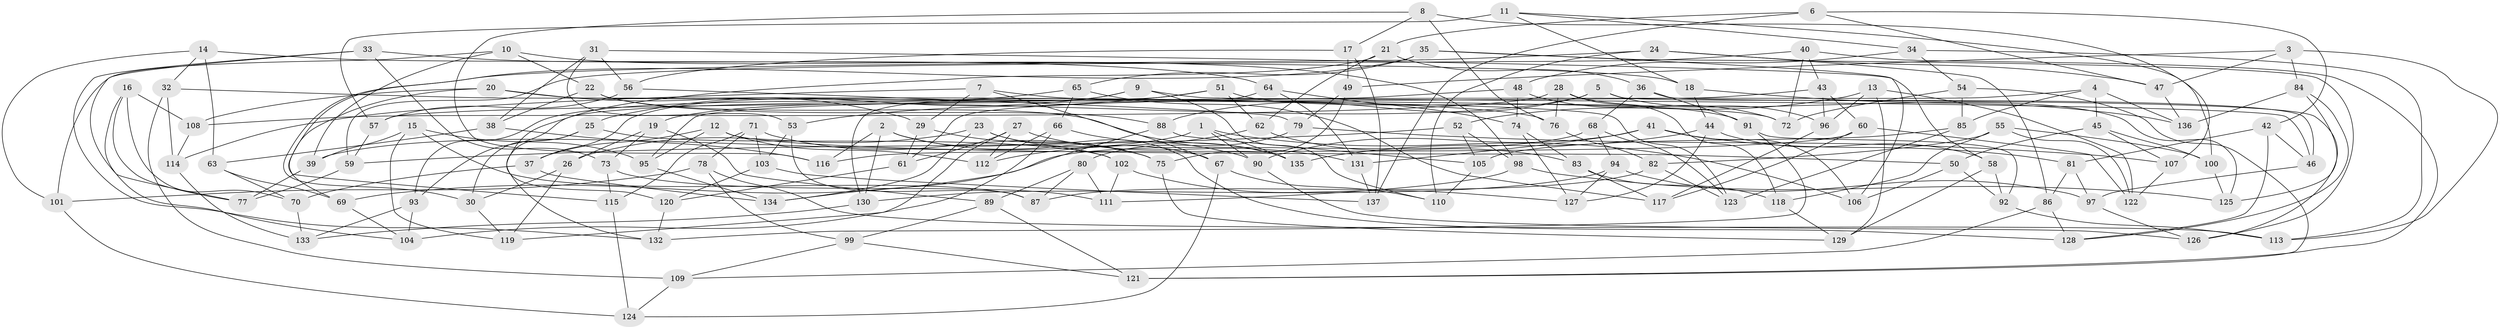 // Generated by graph-tools (version 1.1) at 2025/11/02/27/25 16:11:46]
// undirected, 137 vertices, 274 edges
graph export_dot {
graph [start="1"]
  node [color=gray90,style=filled];
  1;
  2;
  3;
  4;
  5;
  6;
  7;
  8;
  9;
  10;
  11;
  12;
  13;
  14;
  15;
  16;
  17;
  18;
  19;
  20;
  21;
  22;
  23;
  24;
  25;
  26;
  27;
  28;
  29;
  30;
  31;
  32;
  33;
  34;
  35;
  36;
  37;
  38;
  39;
  40;
  41;
  42;
  43;
  44;
  45;
  46;
  47;
  48;
  49;
  50;
  51;
  52;
  53;
  54;
  55;
  56;
  57;
  58;
  59;
  60;
  61;
  62;
  63;
  64;
  65;
  66;
  67;
  68;
  69;
  70;
  71;
  72;
  73;
  74;
  75;
  76;
  77;
  78;
  79;
  80;
  81;
  82;
  83;
  84;
  85;
  86;
  87;
  88;
  89;
  90;
  91;
  92;
  93;
  94;
  95;
  96;
  97;
  98;
  99;
  100;
  101;
  102;
  103;
  104;
  105;
  106;
  107;
  108;
  109;
  110;
  111;
  112;
  113;
  114;
  115;
  116;
  117;
  118;
  119;
  120;
  121;
  122;
  123;
  124;
  125;
  126;
  127;
  128;
  129;
  130;
  131;
  132;
  133;
  134;
  135;
  136;
  137;
  1 -- 39;
  1 -- 106;
  1 -- 90;
  1 -- 135;
  2 -- 102;
  2 -- 116;
  2 -- 130;
  2 -- 90;
  3 -- 84;
  3 -- 47;
  3 -- 113;
  3 -- 49;
  4 -- 95;
  4 -- 136;
  4 -- 85;
  4 -- 45;
  5 -- 46;
  5 -- 96;
  5 -- 19;
  5 -- 88;
  6 -- 137;
  6 -- 47;
  6 -- 42;
  6 -- 21;
  7 -- 72;
  7 -- 29;
  7 -- 114;
  7 -- 67;
  8 -- 100;
  8 -- 76;
  8 -- 116;
  8 -- 17;
  9 -- 110;
  9 -- 25;
  9 -- 37;
  9 -- 46;
  10 -- 98;
  10 -- 101;
  10 -- 39;
  10 -- 22;
  11 -- 57;
  11 -- 107;
  11 -- 34;
  11 -- 18;
  12 -- 37;
  12 -- 95;
  12 -- 112;
  12 -- 50;
  13 -- 122;
  13 -- 52;
  13 -- 96;
  13 -- 129;
  14 -- 18;
  14 -- 32;
  14 -- 63;
  14 -- 101;
  15 -- 87;
  15 -- 39;
  15 -- 119;
  15 -- 95;
  16 -- 77;
  16 -- 104;
  16 -- 108;
  16 -- 70;
  17 -- 49;
  17 -- 56;
  17 -- 137;
  18 -- 44;
  18 -- 136;
  19 -- 26;
  19 -- 73;
  19 -- 89;
  20 -- 69;
  20 -- 108;
  20 -- 29;
  20 -- 123;
  21 -- 120;
  21 -- 36;
  21 -- 62;
  22 -- 88;
  22 -- 38;
  22 -- 135;
  23 -- 67;
  23 -- 134;
  23 -- 128;
  23 -- 26;
  24 -- 47;
  24 -- 30;
  24 -- 110;
  24 -- 86;
  25 -- 30;
  25 -- 132;
  25 -- 102;
  26 -- 119;
  26 -- 30;
  27 -- 112;
  27 -- 61;
  27 -- 119;
  27 -- 131;
  28 -- 118;
  28 -- 76;
  28 -- 125;
  28 -- 108;
  29 -- 61;
  29 -- 75;
  30 -- 119;
  31 -- 38;
  31 -- 56;
  31 -- 53;
  31 -- 58;
  32 -- 114;
  32 -- 109;
  32 -- 76;
  33 -- 132;
  33 -- 64;
  33 -- 73;
  33 -- 77;
  34 -- 113;
  34 -- 48;
  34 -- 54;
  35 -- 106;
  35 -- 115;
  35 -- 65;
  35 -- 126;
  36 -- 91;
  36 -- 68;
  36 -- 126;
  37 -- 134;
  37 -- 70;
  38 -- 116;
  38 -- 63;
  39 -- 77;
  40 -- 59;
  40 -- 121;
  40 -- 43;
  40 -- 72;
  41 -- 81;
  41 -- 90;
  41 -- 106;
  41 -- 131;
  42 -- 46;
  42 -- 128;
  42 -- 81;
  43 -- 60;
  43 -- 57;
  43 -- 96;
  44 -- 135;
  44 -- 127;
  44 -- 58;
  45 -- 107;
  45 -- 50;
  45 -- 100;
  46 -- 97;
  47 -- 136;
  48 -- 61;
  48 -- 74;
  48 -- 72;
  49 -- 75;
  49 -- 79;
  50 -- 106;
  50 -- 92;
  51 -- 62;
  51 -- 93;
  51 -- 53;
  51 -- 91;
  52 -- 59;
  52 -- 98;
  52 -- 105;
  53 -- 103;
  53 -- 87;
  54 -- 72;
  54 -- 121;
  54 -- 85;
  55 -- 118;
  55 -- 122;
  55 -- 100;
  55 -- 82;
  56 -- 57;
  56 -- 79;
  57 -- 59;
  58 -- 92;
  58 -- 129;
  59 -- 77;
  60 -- 122;
  60 -- 116;
  60 -- 117;
  61 -- 120;
  62 -- 112;
  62 -- 83;
  63 -- 69;
  63 -- 70;
  64 -- 131;
  64 -- 130;
  64 -- 74;
  65 -- 93;
  65 -- 117;
  65 -- 66;
  66 -- 112;
  66 -- 104;
  66 -- 135;
  67 -- 110;
  67 -- 124;
  68 -- 69;
  68 -- 94;
  68 -- 123;
  69 -- 104;
  70 -- 133;
  71 -- 103;
  71 -- 78;
  71 -- 75;
  71 -- 115;
  73 -- 111;
  73 -- 115;
  74 -- 83;
  74 -- 127;
  75 -- 129;
  76 -- 82;
  78 -- 101;
  78 -- 113;
  78 -- 99;
  79 -- 107;
  79 -- 80;
  80 -- 89;
  80 -- 111;
  80 -- 87;
  81 -- 97;
  81 -- 86;
  82 -- 123;
  82 -- 87;
  83 -- 117;
  83 -- 118;
  84 -- 128;
  84 -- 125;
  84 -- 136;
  85 -- 105;
  85 -- 123;
  86 -- 109;
  86 -- 128;
  88 -- 134;
  88 -- 105;
  89 -- 99;
  89 -- 121;
  90 -- 126;
  91 -- 132;
  91 -- 92;
  92 -- 113;
  93 -- 104;
  93 -- 133;
  94 -- 97;
  94 -- 127;
  94 -- 130;
  95 -- 134;
  96 -- 117;
  97 -- 126;
  98 -- 111;
  98 -- 125;
  99 -- 109;
  99 -- 121;
  100 -- 125;
  101 -- 124;
  102 -- 111;
  102 -- 127;
  103 -- 120;
  103 -- 137;
  105 -- 110;
  107 -- 122;
  108 -- 114;
  109 -- 124;
  114 -- 133;
  115 -- 124;
  118 -- 129;
  120 -- 132;
  130 -- 133;
  131 -- 137;
}

